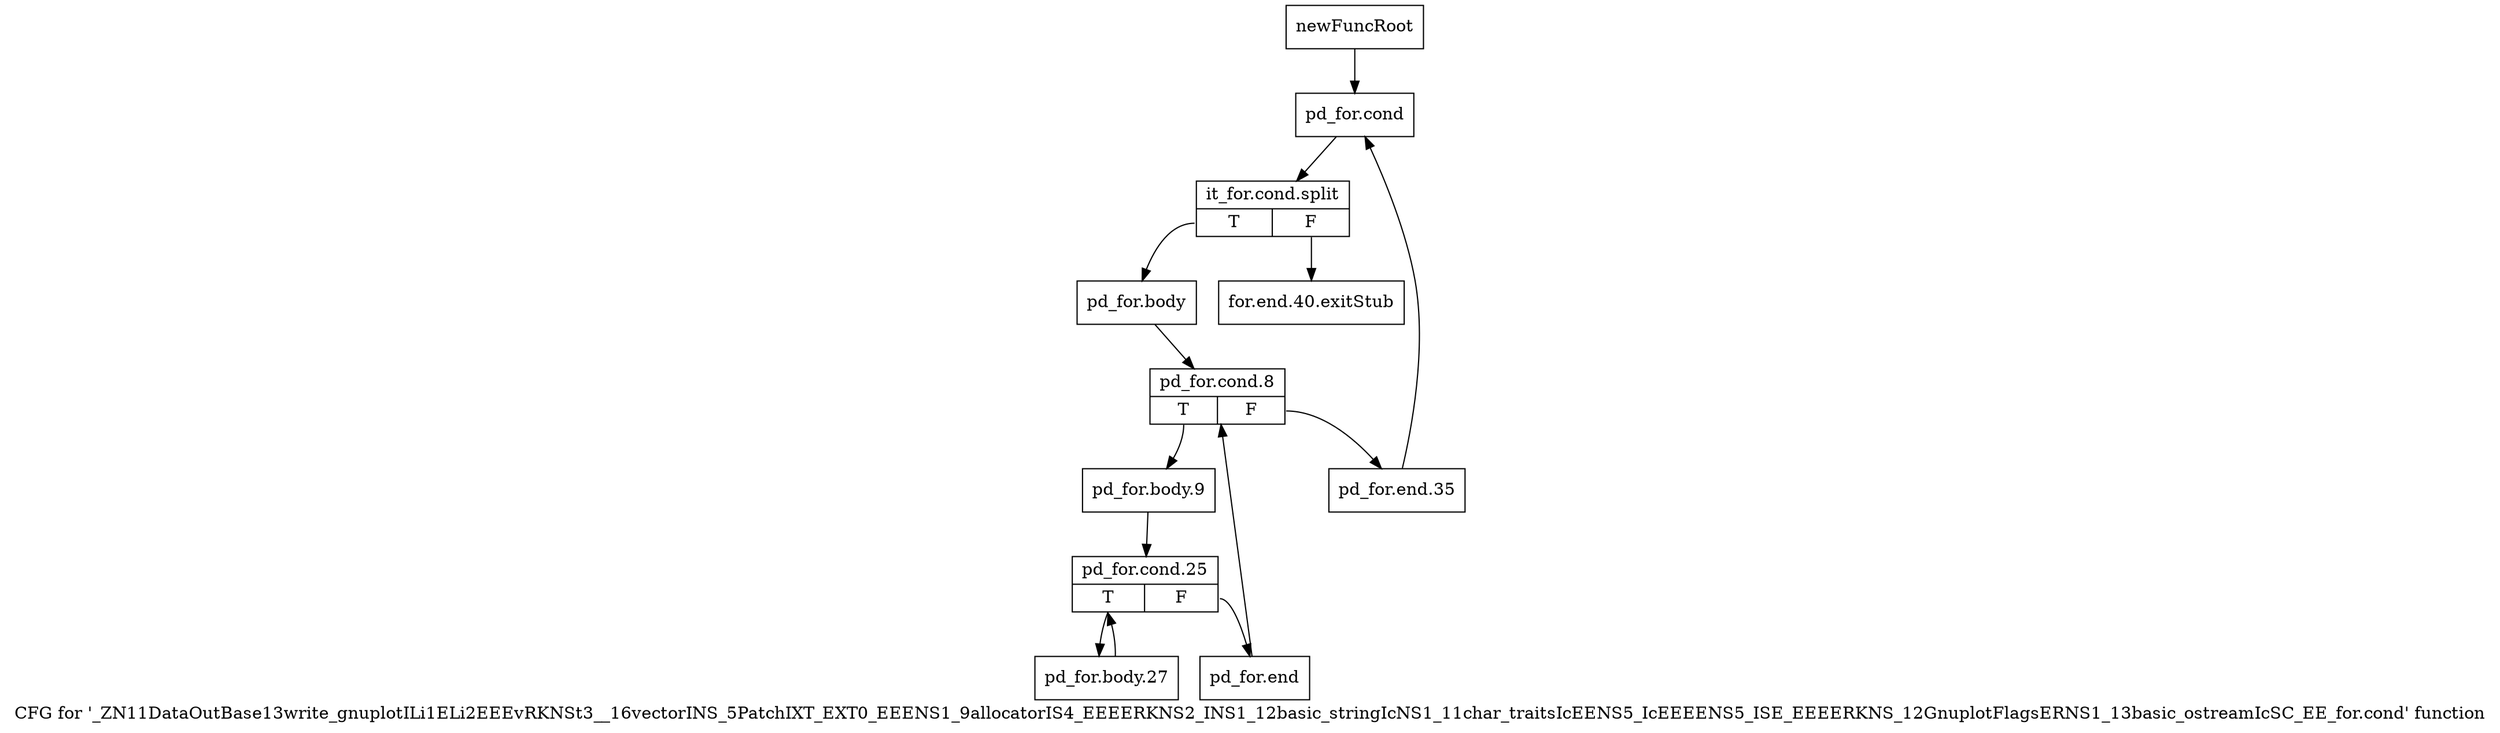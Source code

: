 digraph "CFG for '_ZN11DataOutBase13write_gnuplotILi1ELi2EEEvRKNSt3__16vectorINS_5PatchIXT_EXT0_EEENS1_9allocatorIS4_EEEERKNS2_INS1_12basic_stringIcNS1_11char_traitsIcEENS5_IcEEEENS5_ISE_EEEERKNS_12GnuplotFlagsERNS1_13basic_ostreamIcSC_EE_for.cond' function" {
	label="CFG for '_ZN11DataOutBase13write_gnuplotILi1ELi2EEEvRKNSt3__16vectorINS_5PatchIXT_EXT0_EEENS1_9allocatorIS4_EEEERKNS2_INS1_12basic_stringIcNS1_11char_traitsIcEENS5_IcEEEENS5_ISE_EEEERKNS_12GnuplotFlagsERNS1_13basic_ostreamIcSC_EE_for.cond' function";

	Node0x8cadc30 [shape=record,label="{newFuncRoot}"];
	Node0x8cadc30 -> Node0x8cadcd0;
	Node0x8cadc80 [shape=record,label="{for.end.40.exitStub}"];
	Node0x8cadcd0 [shape=record,label="{pd_for.cond}"];
	Node0x8cadcd0 -> Node0xc332cc0;
	Node0xc332cc0 [shape=record,label="{it_for.cond.split|{<s0>T|<s1>F}}"];
	Node0xc332cc0:s0 -> Node0x8cadd20;
	Node0xc332cc0:s1 -> Node0x8cadc80;
	Node0x8cadd20 [shape=record,label="{pd_for.body}"];
	Node0x8cadd20 -> Node0x8cadd70;
	Node0x8cadd70 [shape=record,label="{pd_for.cond.8|{<s0>T|<s1>F}}"];
	Node0x8cadd70:s0 -> Node0x8cade10;
	Node0x8cadd70:s1 -> Node0x8caddc0;
	Node0x8caddc0 [shape=record,label="{pd_for.end.35}"];
	Node0x8caddc0 -> Node0x8cadcd0;
	Node0x8cade10 [shape=record,label="{pd_for.body.9}"];
	Node0x8cade10 -> Node0x8cade60;
	Node0x8cade60 [shape=record,label="{pd_for.cond.25|{<s0>T|<s1>F}}"];
	Node0x8cade60:s0 -> Node0x8cadf00;
	Node0x8cade60:s1 -> Node0x8cadeb0;
	Node0x8cadeb0 [shape=record,label="{pd_for.end}"];
	Node0x8cadeb0 -> Node0x8cadd70;
	Node0x8cadf00 [shape=record,label="{pd_for.body.27}"];
	Node0x8cadf00 -> Node0x8cade60;
}
